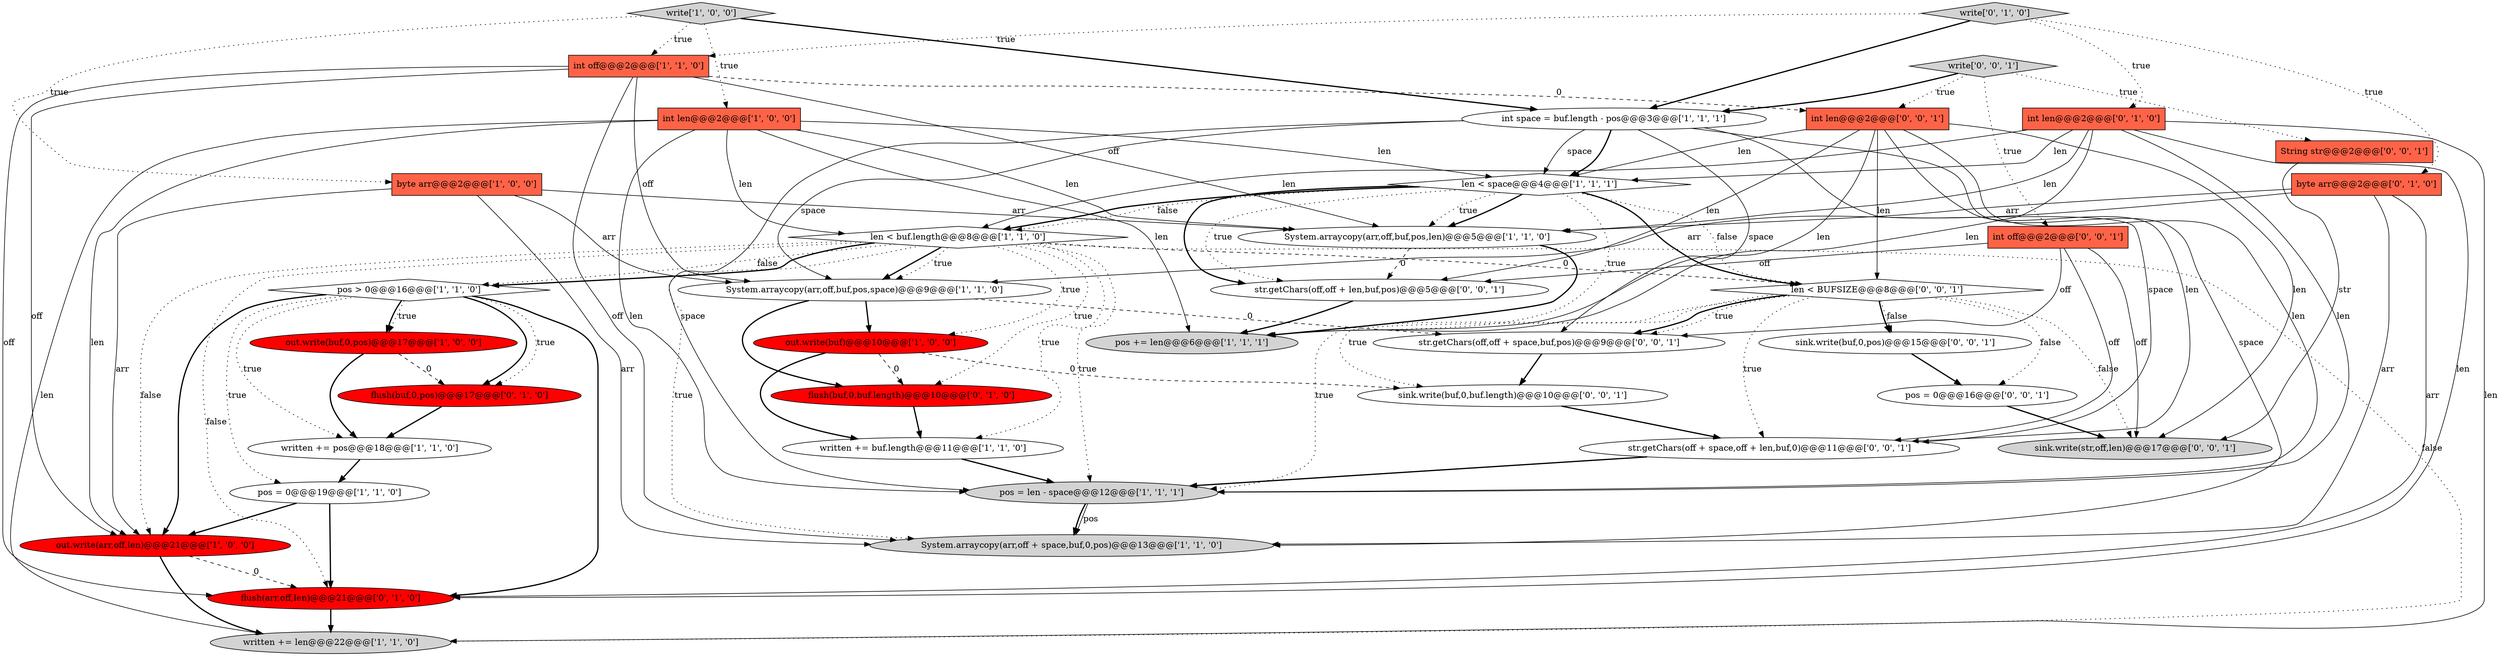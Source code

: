 digraph {
23 [style = filled, label = "flush(buf,0,buf.length)@@@10@@@['0', '1', '0']", fillcolor = red, shape = ellipse image = "AAA1AAABBB2BBB"];
12 [style = filled, label = "pos > 0@@@16@@@['1', '1', '0']", fillcolor = white, shape = diamond image = "AAA0AAABBB1BBB"];
9 [style = filled, label = "pos += len@@@6@@@['1', '1', '1']", fillcolor = lightgray, shape = ellipse image = "AAA0AAABBB1BBB"];
28 [style = filled, label = "str.getChars(off,off + space,buf,pos)@@@9@@@['0', '0', '1']", fillcolor = white, shape = ellipse image = "AAA0AAABBB3BBB"];
37 [style = filled, label = "int len@@@2@@@['0', '0', '1']", fillcolor = tomato, shape = box image = "AAA0AAABBB3BBB"];
31 [style = filled, label = "sink.write(buf,0,pos)@@@15@@@['0', '0', '1']", fillcolor = white, shape = ellipse image = "AAA0AAABBB3BBB"];
0 [style = filled, label = "write['1', '0', '0']", fillcolor = lightgray, shape = diamond image = "AAA0AAABBB1BBB"];
6 [style = filled, label = "written += buf.length@@@11@@@['1', '1', '0']", fillcolor = white, shape = ellipse image = "AAA0AAABBB1BBB"];
8 [style = filled, label = "int space = buf.length - pos@@@3@@@['1', '1', '1']", fillcolor = white, shape = ellipse image = "AAA0AAABBB1BBB"];
34 [style = filled, label = "pos = 0@@@16@@@['0', '0', '1']", fillcolor = white, shape = ellipse image = "AAA0AAABBB3BBB"];
20 [style = filled, label = "int len@@@2@@@['0', '1', '0']", fillcolor = tomato, shape = box image = "AAA0AAABBB2BBB"];
22 [style = filled, label = "flush(buf,0,pos)@@@17@@@['0', '1', '0']", fillcolor = red, shape = ellipse image = "AAA1AAABBB2BBB"];
27 [style = filled, label = "String str@@@2@@@['0', '0', '1']", fillcolor = tomato, shape = box image = "AAA0AAABBB3BBB"];
29 [style = filled, label = "str.getChars(off + space,off + len,buf,0)@@@11@@@['0', '0', '1']", fillcolor = white, shape = ellipse image = "AAA0AAABBB3BBB"];
32 [style = filled, label = "sink.write(str,off,len)@@@17@@@['0', '0', '1']", fillcolor = lightgray, shape = ellipse image = "AAA0AAABBB3BBB"];
7 [style = filled, label = "pos = len - space@@@12@@@['1', '1', '1']", fillcolor = lightgray, shape = ellipse image = "AAA0AAABBB1BBB"];
13 [style = filled, label = "System.arraycopy(arr,off + space,buf,0,pos)@@@13@@@['1', '1', '0']", fillcolor = lightgray, shape = ellipse image = "AAA0AAABBB1BBB"];
30 [style = filled, label = "write['0', '0', '1']", fillcolor = lightgray, shape = diamond image = "AAA0AAABBB3BBB"];
17 [style = filled, label = "len < buf.length@@@8@@@['1', '1', '0']", fillcolor = white, shape = diamond image = "AAA0AAABBB1BBB"];
35 [style = filled, label = "len < BUFSIZE@@@8@@@['0', '0', '1']", fillcolor = white, shape = diamond image = "AAA0AAABBB3BBB"];
26 [style = filled, label = "int off@@@2@@@['0', '0', '1']", fillcolor = tomato, shape = box image = "AAA0AAABBB3BBB"];
15 [style = filled, label = "System.arraycopy(arr,off,buf,pos,len)@@@5@@@['1', '1', '0']", fillcolor = white, shape = ellipse image = "AAA0AAABBB1BBB"];
19 [style = filled, label = "written += len@@@22@@@['1', '1', '0']", fillcolor = lightgray, shape = ellipse image = "AAA0AAABBB1BBB"];
4 [style = filled, label = "byte arr@@@2@@@['1', '0', '0']", fillcolor = tomato, shape = box image = "AAA0AAABBB1BBB"];
2 [style = filled, label = "len < space@@@4@@@['1', '1', '1']", fillcolor = white, shape = diamond image = "AAA0AAABBB1BBB"];
33 [style = filled, label = "sink.write(buf,0,buf.length)@@@10@@@['0', '0', '1']", fillcolor = white, shape = ellipse image = "AAA0AAABBB3BBB"];
36 [style = filled, label = "str.getChars(off,off + len,buf,pos)@@@5@@@['0', '0', '1']", fillcolor = white, shape = ellipse image = "AAA0AAABBB3BBB"];
16 [style = filled, label = "System.arraycopy(arr,off,buf,pos,space)@@@9@@@['1', '1', '0']", fillcolor = white, shape = ellipse image = "AAA0AAABBB1BBB"];
5 [style = filled, label = "out.write(buf)@@@10@@@['1', '0', '0']", fillcolor = red, shape = ellipse image = "AAA1AAABBB1BBB"];
14 [style = filled, label = "out.write(arr,off,len)@@@21@@@['1', '0', '0']", fillcolor = red, shape = ellipse image = "AAA1AAABBB1BBB"];
21 [style = filled, label = "flush(arr,off,len)@@@21@@@['0', '1', '0']", fillcolor = red, shape = ellipse image = "AAA1AAABBB2BBB"];
3 [style = filled, label = "out.write(buf,0,pos)@@@17@@@['1', '0', '0']", fillcolor = red, shape = ellipse image = "AAA1AAABBB1BBB"];
11 [style = filled, label = "pos = 0@@@19@@@['1', '1', '0']", fillcolor = white, shape = ellipse image = "AAA0AAABBB1BBB"];
24 [style = filled, label = "write['0', '1', '0']", fillcolor = lightgray, shape = diamond image = "AAA0AAABBB2BBB"];
1 [style = filled, label = "int len@@@2@@@['1', '0', '0']", fillcolor = tomato, shape = box image = "AAA0AAABBB1BBB"];
25 [style = filled, label = "byte arr@@@2@@@['0', '1', '0']", fillcolor = tomato, shape = box image = "AAA0AAABBB2BBB"];
10 [style = filled, label = "int off@@@2@@@['1', '1', '0']", fillcolor = tomato, shape = box image = "AAA0AAABBB1BBB"];
18 [style = filled, label = "written += pos@@@18@@@['1', '1', '0']", fillcolor = white, shape = ellipse image = "AAA0AAABBB1BBB"];
2->35 [style = bold, label=""];
26->36 [style = solid, label="off"];
11->14 [style = bold, label=""];
17->6 [style = dotted, label="true"];
24->25 [style = dotted, label="true"];
17->35 [style = dashed, label="0"];
2->15 [style = dotted, label="true"];
17->14 [style = dotted, label="false"];
25->15 [style = solid, label="arr"];
3->18 [style = bold, label=""];
26->32 [style = solid, label="off"];
37->36 [style = solid, label="len"];
4->13 [style = solid, label="arr"];
10->15 [style = solid, label="off"];
2->15 [style = bold, label=""];
2->36 [style = bold, label=""];
0->8 [style = bold, label=""];
34->32 [style = bold, label=""];
10->16 [style = solid, label="off"];
35->34 [style = dotted, label="false"];
30->8 [style = bold, label=""];
35->32 [style = dotted, label="false"];
16->28 [style = dashed, label="0"];
20->17 [style = solid, label="len"];
12->22 [style = bold, label=""];
17->16 [style = bold, label=""];
35->31 [style = bold, label=""];
12->3 [style = dotted, label="true"];
36->9 [style = bold, label=""];
4->16 [style = solid, label="arr"];
21->19 [style = bold, label=""];
37->7 [style = solid, label="len"];
0->10 [style = dotted, label="true"];
12->21 [style = bold, label=""];
1->9 [style = solid, label="len"];
5->23 [style = dashed, label="0"];
26->29 [style = solid, label="off"];
18->11 [style = bold, label=""];
27->32 [style = solid, label="str"];
12->18 [style = dotted, label="true"];
3->22 [style = dashed, label="0"];
10->13 [style = solid, label="off"];
1->19 [style = solid, label="len"];
35->33 [style = dotted, label="true"];
15->36 [style = dashed, label="0"];
1->14 [style = solid, label="len"];
17->23 [style = dotted, label="true"];
35->31 [style = dotted, label="false"];
33->29 [style = bold, label=""];
17->16 [style = dotted, label="true"];
12->11 [style = dotted, label="true"];
4->14 [style = solid, label="arr"];
35->28 [style = bold, label=""];
12->22 [style = dotted, label="true"];
22->18 [style = bold, label=""];
25->21 [style = solid, label="arr"];
5->6 [style = bold, label=""];
15->9 [style = bold, label=""];
12->14 [style = bold, label=""];
5->33 [style = dashed, label="0"];
37->29 [style = solid, label="len"];
24->8 [style = bold, label=""];
8->7 [style = solid, label="space"];
6->7 [style = bold, label=""];
37->32 [style = solid, label="len"];
8->29 [style = solid, label="space"];
17->12 [style = dotted, label="false"];
8->2 [style = solid, label="space"];
2->17 [style = bold, label=""];
35->29 [style = dotted, label="true"];
37->2 [style = solid, label="len"];
1->7 [style = solid, label="len"];
20->2 [style = solid, label="len"];
35->7 [style = dotted, label="true"];
26->28 [style = solid, label="off"];
1->15 [style = solid, label="len"];
11->21 [style = bold, label=""];
0->4 [style = dotted, label="true"];
7->13 [style = solid, label="pos"];
14->19 [style = bold, label=""];
16->23 [style = bold, label=""];
31->34 [style = bold, label=""];
17->12 [style = bold, label=""];
20->7 [style = solid, label="len"];
2->9 [style = dotted, label="true"];
8->2 [style = bold, label=""];
4->15 [style = solid, label="arr"];
23->6 [style = bold, label=""];
24->20 [style = dotted, label="true"];
20->21 [style = solid, label="len"];
16->5 [style = bold, label=""];
30->37 [style = dotted, label="true"];
12->3 [style = bold, label=""];
2->36 [style = dotted, label="true"];
37->9 [style = solid, label="len"];
10->21 [style = solid, label="off"];
2->17 [style = dotted, label="false"];
20->19 [style = solid, label="len"];
0->1 [style = dotted, label="true"];
10->14 [style = solid, label="off"];
7->13 [style = bold, label=""];
37->35 [style = solid, label="len"];
1->17 [style = solid, label="len"];
30->27 [style = dotted, label="true"];
1->2 [style = solid, label="len"];
25->13 [style = solid, label="arr"];
17->19 [style = dotted, label="false"];
30->26 [style = dotted, label="true"];
20->15 [style = solid, label="len"];
8->13 [style = solid, label="space"];
24->10 [style = dotted, label="true"];
8->28 [style = solid, label="space"];
28->33 [style = bold, label=""];
17->21 [style = dotted, label="false"];
8->16 [style = solid, label="space"];
25->16 [style = solid, label="arr"];
10->37 [style = dashed, label="0"];
29->7 [style = bold, label=""];
35->28 [style = dotted, label="true"];
14->21 [style = dashed, label="0"];
17->7 [style = dotted, label="true"];
20->9 [style = solid, label="len"];
2->35 [style = dotted, label="false"];
17->13 [style = dotted, label="true"];
17->5 [style = dotted, label="true"];
}
